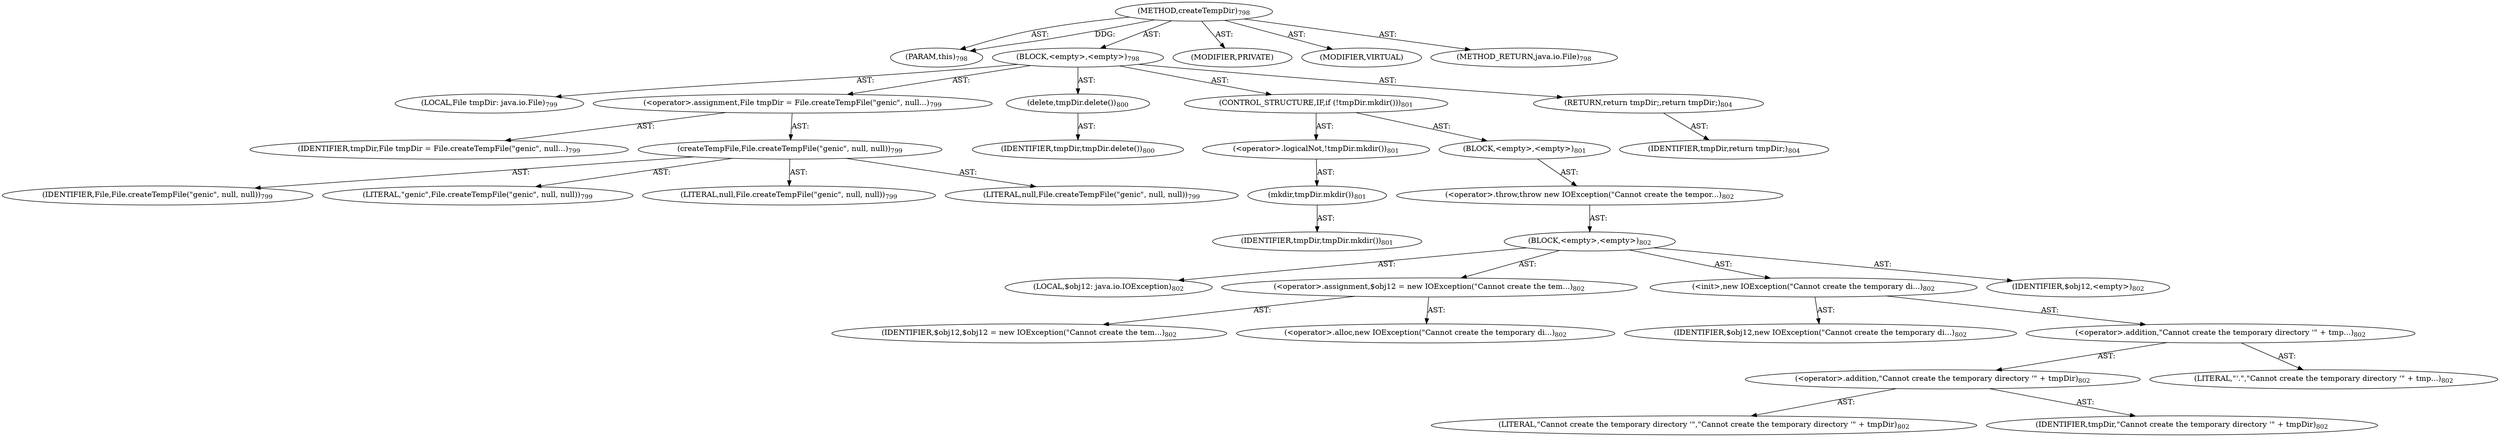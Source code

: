 digraph "createTempDir" {  
"111669149720" [label = <(METHOD,createTempDir)<SUB>798</SUB>> ]
"115964117048" [label = <(PARAM,this)<SUB>798</SUB>> ]
"25769803861" [label = <(BLOCK,&lt;empty&gt;,&lt;empty&gt;)<SUB>798</SUB>> ]
"94489280549" [label = <(LOCAL,File tmpDir: java.io.File)<SUB>799</SUB>> ]
"30064771607" [label = <(&lt;operator&gt;.assignment,File tmpDir = File.createTempFile(&quot;genic&quot;, null...)<SUB>799</SUB>> ]
"68719477122" [label = <(IDENTIFIER,tmpDir,File tmpDir = File.createTempFile(&quot;genic&quot;, null...)<SUB>799</SUB>> ]
"30064771608" [label = <(createTempFile,File.createTempFile(&quot;genic&quot;, null, null))<SUB>799</SUB>> ]
"68719477123" [label = <(IDENTIFIER,File,File.createTempFile(&quot;genic&quot;, null, null))<SUB>799</SUB>> ]
"90194313336" [label = <(LITERAL,&quot;genic&quot;,File.createTempFile(&quot;genic&quot;, null, null))<SUB>799</SUB>> ]
"90194313337" [label = <(LITERAL,null,File.createTempFile(&quot;genic&quot;, null, null))<SUB>799</SUB>> ]
"90194313338" [label = <(LITERAL,null,File.createTempFile(&quot;genic&quot;, null, null))<SUB>799</SUB>> ]
"30064771609" [label = <(delete,tmpDir.delete())<SUB>800</SUB>> ]
"68719477124" [label = <(IDENTIFIER,tmpDir,tmpDir.delete())<SUB>800</SUB>> ]
"47244640305" [label = <(CONTROL_STRUCTURE,IF,if (!tmpDir.mkdir()))<SUB>801</SUB>> ]
"30064771610" [label = <(&lt;operator&gt;.logicalNot,!tmpDir.mkdir())<SUB>801</SUB>> ]
"30064771611" [label = <(mkdir,tmpDir.mkdir())<SUB>801</SUB>> ]
"68719477125" [label = <(IDENTIFIER,tmpDir,tmpDir.mkdir())<SUB>801</SUB>> ]
"25769803862" [label = <(BLOCK,&lt;empty&gt;,&lt;empty&gt;)<SUB>801</SUB>> ]
"30064771612" [label = <(&lt;operator&gt;.throw,throw new IOException(&quot;Cannot create the tempor...)<SUB>802</SUB>> ]
"25769803863" [label = <(BLOCK,&lt;empty&gt;,&lt;empty&gt;)<SUB>802</SUB>> ]
"94489280550" [label = <(LOCAL,$obj12: java.io.IOException)<SUB>802</SUB>> ]
"30064771613" [label = <(&lt;operator&gt;.assignment,$obj12 = new IOException(&quot;Cannot create the tem...)<SUB>802</SUB>> ]
"68719477126" [label = <(IDENTIFIER,$obj12,$obj12 = new IOException(&quot;Cannot create the tem...)<SUB>802</SUB>> ]
"30064771614" [label = <(&lt;operator&gt;.alloc,new IOException(&quot;Cannot create the temporary di...)<SUB>802</SUB>> ]
"30064771615" [label = <(&lt;init&gt;,new IOException(&quot;Cannot create the temporary di...)<SUB>802</SUB>> ]
"68719477127" [label = <(IDENTIFIER,$obj12,new IOException(&quot;Cannot create the temporary di...)<SUB>802</SUB>> ]
"30064771616" [label = <(&lt;operator&gt;.addition,&quot;Cannot create the temporary directory '&quot; + tmp...)<SUB>802</SUB>> ]
"30064771617" [label = <(&lt;operator&gt;.addition,&quot;Cannot create the temporary directory '&quot; + tmpDir)<SUB>802</SUB>> ]
"90194313339" [label = <(LITERAL,&quot;Cannot create the temporary directory '&quot;,&quot;Cannot create the temporary directory '&quot; + tmpDir)<SUB>802</SUB>> ]
"68719477128" [label = <(IDENTIFIER,tmpDir,&quot;Cannot create the temporary directory '&quot; + tmpDir)<SUB>802</SUB>> ]
"90194313340" [label = <(LITERAL,&quot;'.&quot;,&quot;Cannot create the temporary directory '&quot; + tmp...)<SUB>802</SUB>> ]
"68719477129" [label = <(IDENTIFIER,$obj12,&lt;empty&gt;)<SUB>802</SUB>> ]
"146028888073" [label = <(RETURN,return tmpDir;,return tmpDir;)<SUB>804</SUB>> ]
"68719477130" [label = <(IDENTIFIER,tmpDir,return tmpDir;)<SUB>804</SUB>> ]
"133143986270" [label = <(MODIFIER,PRIVATE)> ]
"133143986271" [label = <(MODIFIER,VIRTUAL)> ]
"128849018904" [label = <(METHOD_RETURN,java.io.File)<SUB>798</SUB>> ]
  "111669149720" -> "115964117048"  [ label = "AST: "] 
  "111669149720" -> "25769803861"  [ label = "AST: "] 
  "111669149720" -> "133143986270"  [ label = "AST: "] 
  "111669149720" -> "133143986271"  [ label = "AST: "] 
  "111669149720" -> "128849018904"  [ label = "AST: "] 
  "25769803861" -> "94489280549"  [ label = "AST: "] 
  "25769803861" -> "30064771607"  [ label = "AST: "] 
  "25769803861" -> "30064771609"  [ label = "AST: "] 
  "25769803861" -> "47244640305"  [ label = "AST: "] 
  "25769803861" -> "146028888073"  [ label = "AST: "] 
  "30064771607" -> "68719477122"  [ label = "AST: "] 
  "30064771607" -> "30064771608"  [ label = "AST: "] 
  "30064771608" -> "68719477123"  [ label = "AST: "] 
  "30064771608" -> "90194313336"  [ label = "AST: "] 
  "30064771608" -> "90194313337"  [ label = "AST: "] 
  "30064771608" -> "90194313338"  [ label = "AST: "] 
  "30064771609" -> "68719477124"  [ label = "AST: "] 
  "47244640305" -> "30064771610"  [ label = "AST: "] 
  "47244640305" -> "25769803862"  [ label = "AST: "] 
  "30064771610" -> "30064771611"  [ label = "AST: "] 
  "30064771611" -> "68719477125"  [ label = "AST: "] 
  "25769803862" -> "30064771612"  [ label = "AST: "] 
  "30064771612" -> "25769803863"  [ label = "AST: "] 
  "25769803863" -> "94489280550"  [ label = "AST: "] 
  "25769803863" -> "30064771613"  [ label = "AST: "] 
  "25769803863" -> "30064771615"  [ label = "AST: "] 
  "25769803863" -> "68719477129"  [ label = "AST: "] 
  "30064771613" -> "68719477126"  [ label = "AST: "] 
  "30064771613" -> "30064771614"  [ label = "AST: "] 
  "30064771615" -> "68719477127"  [ label = "AST: "] 
  "30064771615" -> "30064771616"  [ label = "AST: "] 
  "30064771616" -> "30064771617"  [ label = "AST: "] 
  "30064771616" -> "90194313340"  [ label = "AST: "] 
  "30064771617" -> "90194313339"  [ label = "AST: "] 
  "30064771617" -> "68719477128"  [ label = "AST: "] 
  "146028888073" -> "68719477130"  [ label = "AST: "] 
  "111669149720" -> "115964117048"  [ label = "DDG: "] 
}
